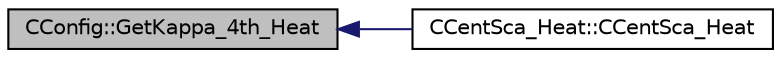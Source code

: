digraph "CConfig::GetKappa_4th_Heat"
{
  edge [fontname="Helvetica",fontsize="10",labelfontname="Helvetica",labelfontsize="10"];
  node [fontname="Helvetica",fontsize="10",shape=record];
  rankdir="LR";
  Node4589 [label="CConfig::GetKappa_4th_Heat",height=0.2,width=0.4,color="black", fillcolor="grey75", style="filled", fontcolor="black"];
  Node4589 -> Node4590 [dir="back",color="midnightblue",fontsize="10",style="solid",fontname="Helvetica"];
  Node4590 [label="CCentSca_Heat::CCentSca_Heat",height=0.2,width=0.4,color="black", fillcolor="white", style="filled",URL="$class_c_cent_sca___heat.html#a32dc690389c97f55249ecb4b91de06b6",tooltip="Constructor of the class. "];
}
